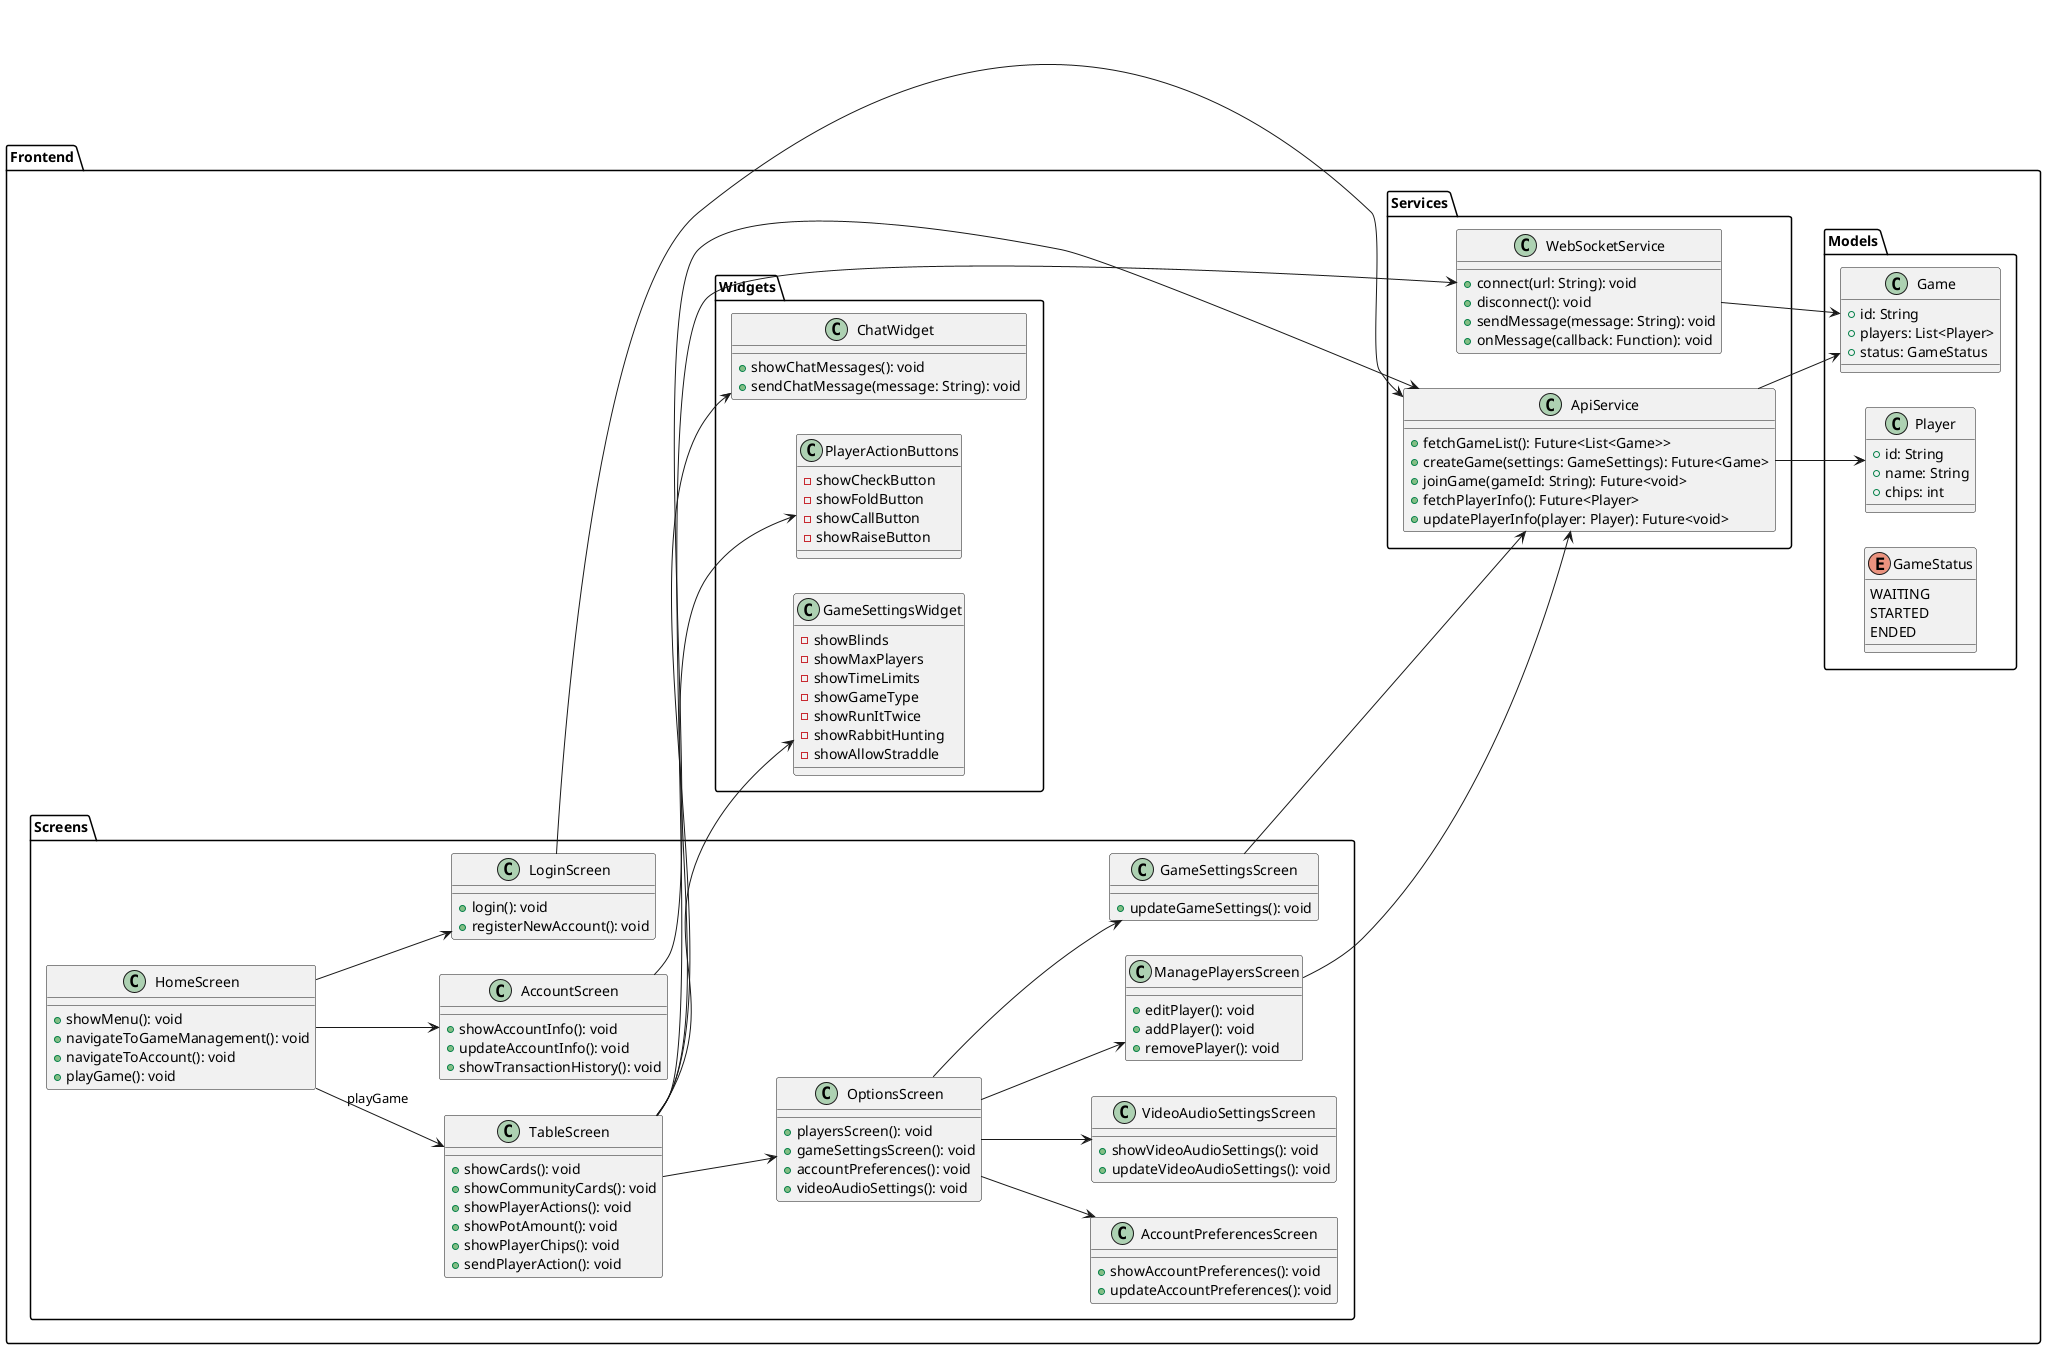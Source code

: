 @startuml
package "Frontend" {
left to right direction
  package "Screens" {
    class HomeScreen {
      +showMenu(): void
      +navigateToGameManagement(): void
      +navigateToAccount(): void
      +playGame(): void
    }


    class TableScreen {
      +showCards(): void
      +showCommunityCards(): void
      +showPlayerActions(): void
      +showPotAmount(): void
      +showPlayerChips(): void
      +sendPlayerAction(): void
    }

    class OptionsScreen {
      +playersScreen(): void
      +gameSettingsScreen(): void
      +accountPreferences(): void
      +videoAudioSettings(): void
    }

    class AccountScreen {
      +showAccountInfo(): void
      +updateAccountInfo(): void
      +showTransactionHistory(): void
    }

    class LoginScreen {
      +login(): void
      +registerNewAccount(): void
    }

    class GameSettingsScreen {
      +updateGameSettings(): void
    }
    class AccountPreferencesScreen {
      +showAccountPreferences(): void
      +updateAccountPreferences(): void
    }
    class VideoAudioSettingsScreen {
      +showVideoAudioSettings(): void
      +updateVideoAudioSettings(): void
    }
    class ManagePlayersScreen {
      +editPlayer(): void
      +addPlayer(): void
      +removePlayer(): void
    }
  }
  package "Widgets" 
  {
    class GameSettingsWidget {
            -showBlinds
            -showMaxPlayers
            -showTimeLimits
            -showGameType
            -showRunItTwice
            -showRabbitHunting
            -showAllowStraddle
        }
    class PlayerActionButtons {
      -showCheckButton
      -showFoldButton
      -showCallButton
      -showRaiseButton
    }

    class ChatWidget {
      +showChatMessages(): void
      +sendChatMessage(message: String): void
    }
  }

  package "Services" {
    class ApiService {
      +fetchGameList(): Future<List<Game>>
      +createGame(settings: GameSettings): Future<Game>
      +joinGame(gameId: String): Future<void>
      +fetchPlayerInfo(): Future<Player>
      +updatePlayerInfo(player: Player): Future<void>
    }

    class WebSocketService {
      +connect(url: String): void
      +disconnect(): void
      +sendMessage(message: String): void
      +onMessage(callback: Function): void
    }
  }

  package "Models" {
    class Game {
      +id: String
      +players: List<Player>
      +status: GameStatus
    }

    class Player {
      +id: String
      +name: String
      +chips: int
    }

    enum GameStatus {
      WAITING
      STARTED
      ENDED
    }
  }

  HomeScreen --> AccountScreen
  HomeScreen --> LoginScreen
  HomeScreen --> TableScreen : playGame

  TableScreen --> PlayerActionButtons
  TableScreen --> ChatWidget
  TableScreen --> GameSettingsWidget
  TableScreen --> OptionsScreen

  OptionsScreen --> GameSettingsScreen
  OptionsScreen --> AccountPreferencesScreen
  OptionsScreen --> VideoAudioSettingsScreen
  OptionsScreen --> ManagePlayersScreen
  

  ManagePlayersScreen --> ApiService
  GameSettingsScreen --> ApiService
  AccountScreen --> ApiService
  LoginScreen --> ApiService

  TableScreen --> WebSocketService

  ApiService --> Game
  ApiService --> Player
  WebSocketService --> Game




}
@enduml